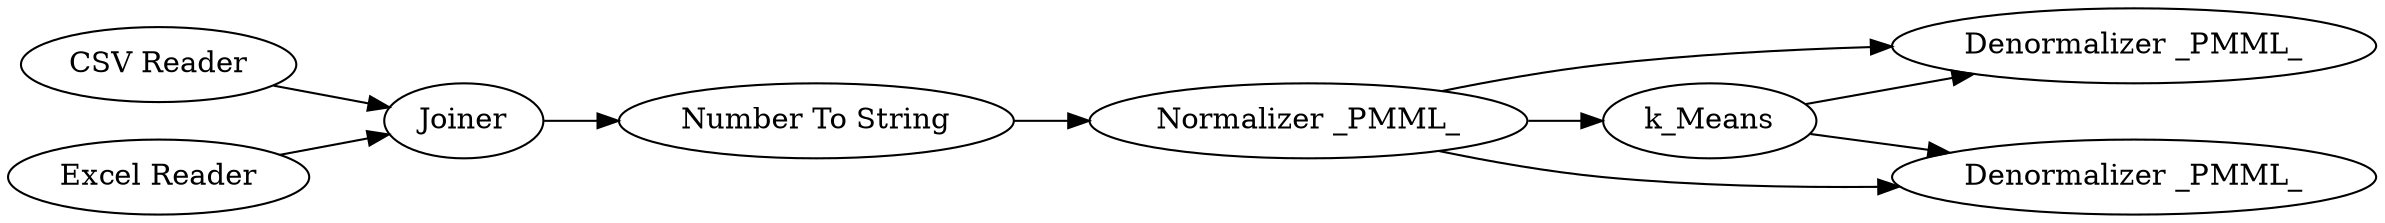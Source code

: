 digraph {
	138 [label=k_Means]
	139 [label="Normalizer _PMML_"]
	140 [label="Denormalizer _PMML_"]
	141 [label="Denormalizer _PMML_"]
	144 [label="Number To String"]
	148 [label="CSV Reader"]
	149 [label="Excel Reader"]
	150 [label=Joiner]
	138 -> 140
	138 -> 141
	139 -> 138
	139 -> 141
	139 -> 140
	144 -> 139
	148 -> 150
	149 -> 150
	150 -> 144
	rankdir=LR
}
